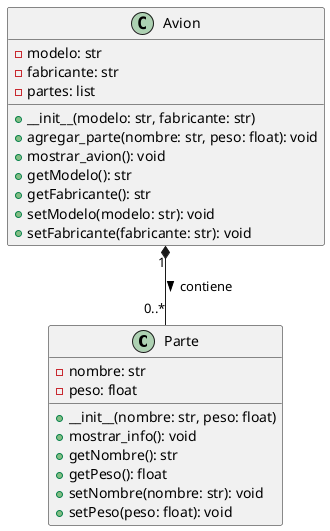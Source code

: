 @startuml ejercicio2

'efecutarlo con alt+d y aparecera el diagrama uml
class Parte {
    - nombre: str
    - peso: float
    + __init__(nombre: str, peso: float)
    + mostrar_info(): void
    + getNombre(): str
    + getPeso(): float
    + setNombre(nombre: str): void
    + setPeso(peso: float): void
}


class Avion {
    - modelo: str
    - fabricante: str
    - partes: list
    + __init__(modelo: str, fabricante: str)
    + agregar_parte(nombre: str, peso: float): void
    + mostrar_avion(): void
    + getModelo(): str
    + getFabricante(): str
    + setModelo(modelo: str): void
    + setFabricante(fabricante: str): void
}


Avion "1" *-- "0..*" Parte : contiene >

@enduml
